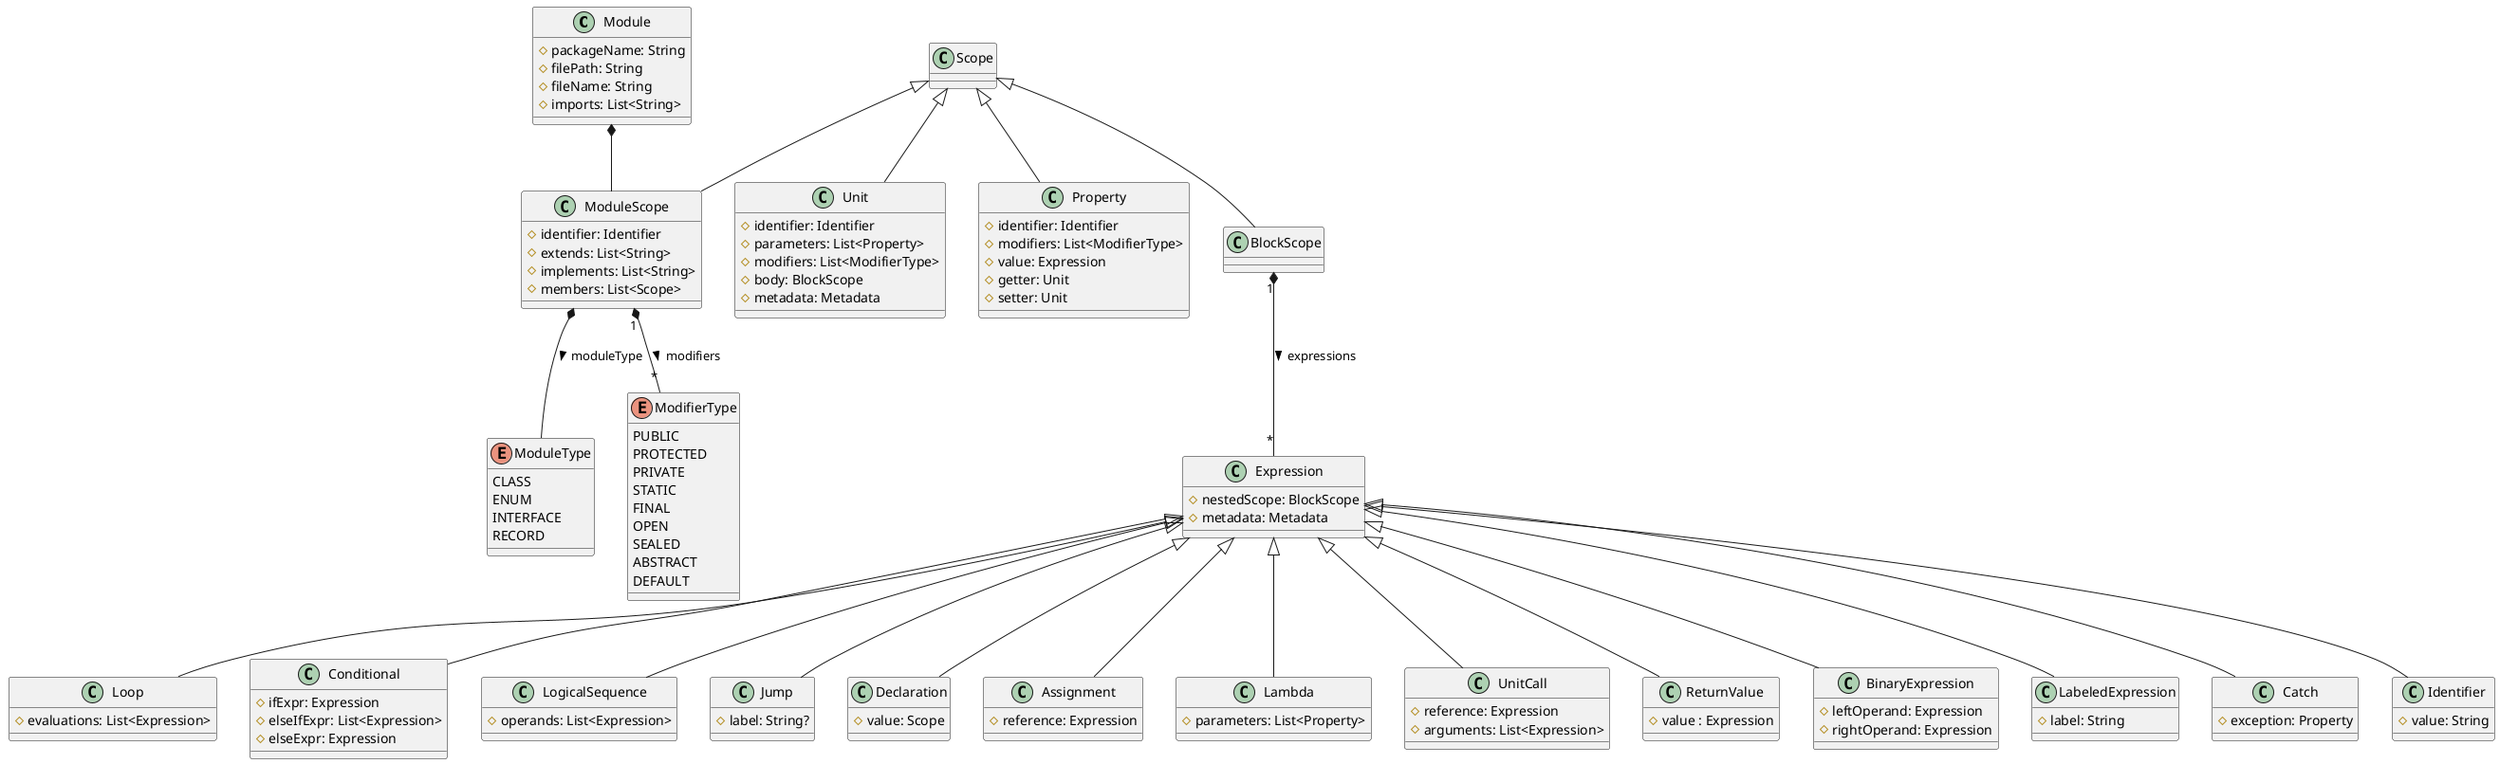 @startuml
class Module
class Scope
class ModuleScope
class Unit
class Property
class Expression
class BlockScope

class Loop
class Conditional
class LogicalSequence
class Jump
class Declaration
class Assignment
class Lambda
class UnitCall
class ReturnValue
class BinaryExpression
class LabeledExpression

enum ModuleType {
    CLASS
    ENUM
    INTERFACE
    RECORD
}

enum ModifierType {
    PUBLIC
    PROTECTED
    PRIVATE
    STATIC
    FINAL
    OPEN
    SEALED
    ABSTRACT
    DEFAULT
}

Module : # packageName: String
Module : # filePath: String
Module : # fileName: String
Module : # imports: List<String>
Module *-- ModuleScope

Scope <|-- ModuleScope
Scope <|-- Unit
Scope <|-- Property
Scope <|-- BlockScope

ModuleScope : # identifier: Identifier
ModuleScope : # extends: List<String>
ModuleScope : # implements: List<String>
ModuleScope : # members: List<Scope>
ModuleScope "1" *-- "*" ModifierType : modifiers >
ModuleScope *-- ModuleType : moduleType >

Unit : # identifier: Identifier
Unit : # parameters: List<Property>
Unit : # modifiers: List<ModifierType>
Unit : # body: BlockScope
Unit : # metadata: Metadata

Property : # identifier: Identifier
Property : # modifiers: List<ModifierType>
Property : # value: Expression
Property : # getter: Unit
Property : # setter: Unit

BlockScope "1" *-- "*" Expression : expressions >

Expression : # nestedScope: BlockScope
Expression : # metadata: Metadata

Expression <|-- Loop
Expression <|-- Conditional
Expression <|-- LogicalSequence
Expression <|-- Jump
Expression <|-- Declaration
Expression <|-- Assignment
Expression <|-- Lambda
Expression <|-- UnitCall
Expression <|-- Catch
Expression <|-- Identifier
Expression <|-- ReturnValue
Expression <|-- BinaryExpression
Expression <|-- LabeledExpression

Identifier : # value: String

Catch : # exception: Property

Loop : # evaluations: List<Expression>

Conditional : # ifExpr: Expression
Conditional : # elseIfExpr: List<Expression>
Conditional : # elseExpr: Expression

LogicalSequence : # operands: List<Expression>

BinaryExpression : # leftOperand: Expression
BinaryExpression : # rightOperand: Expression

Jump : # label: String?

LabeledExpression : # label: String

ReturnValue : # value : Expression

Lambda : # parameters: List<Property>

UnitCall : # reference: Expression
UnitCall : # arguments: List<Expression>

Declaration : # value: Scope

Assignment : # reference: Expression

@enduml